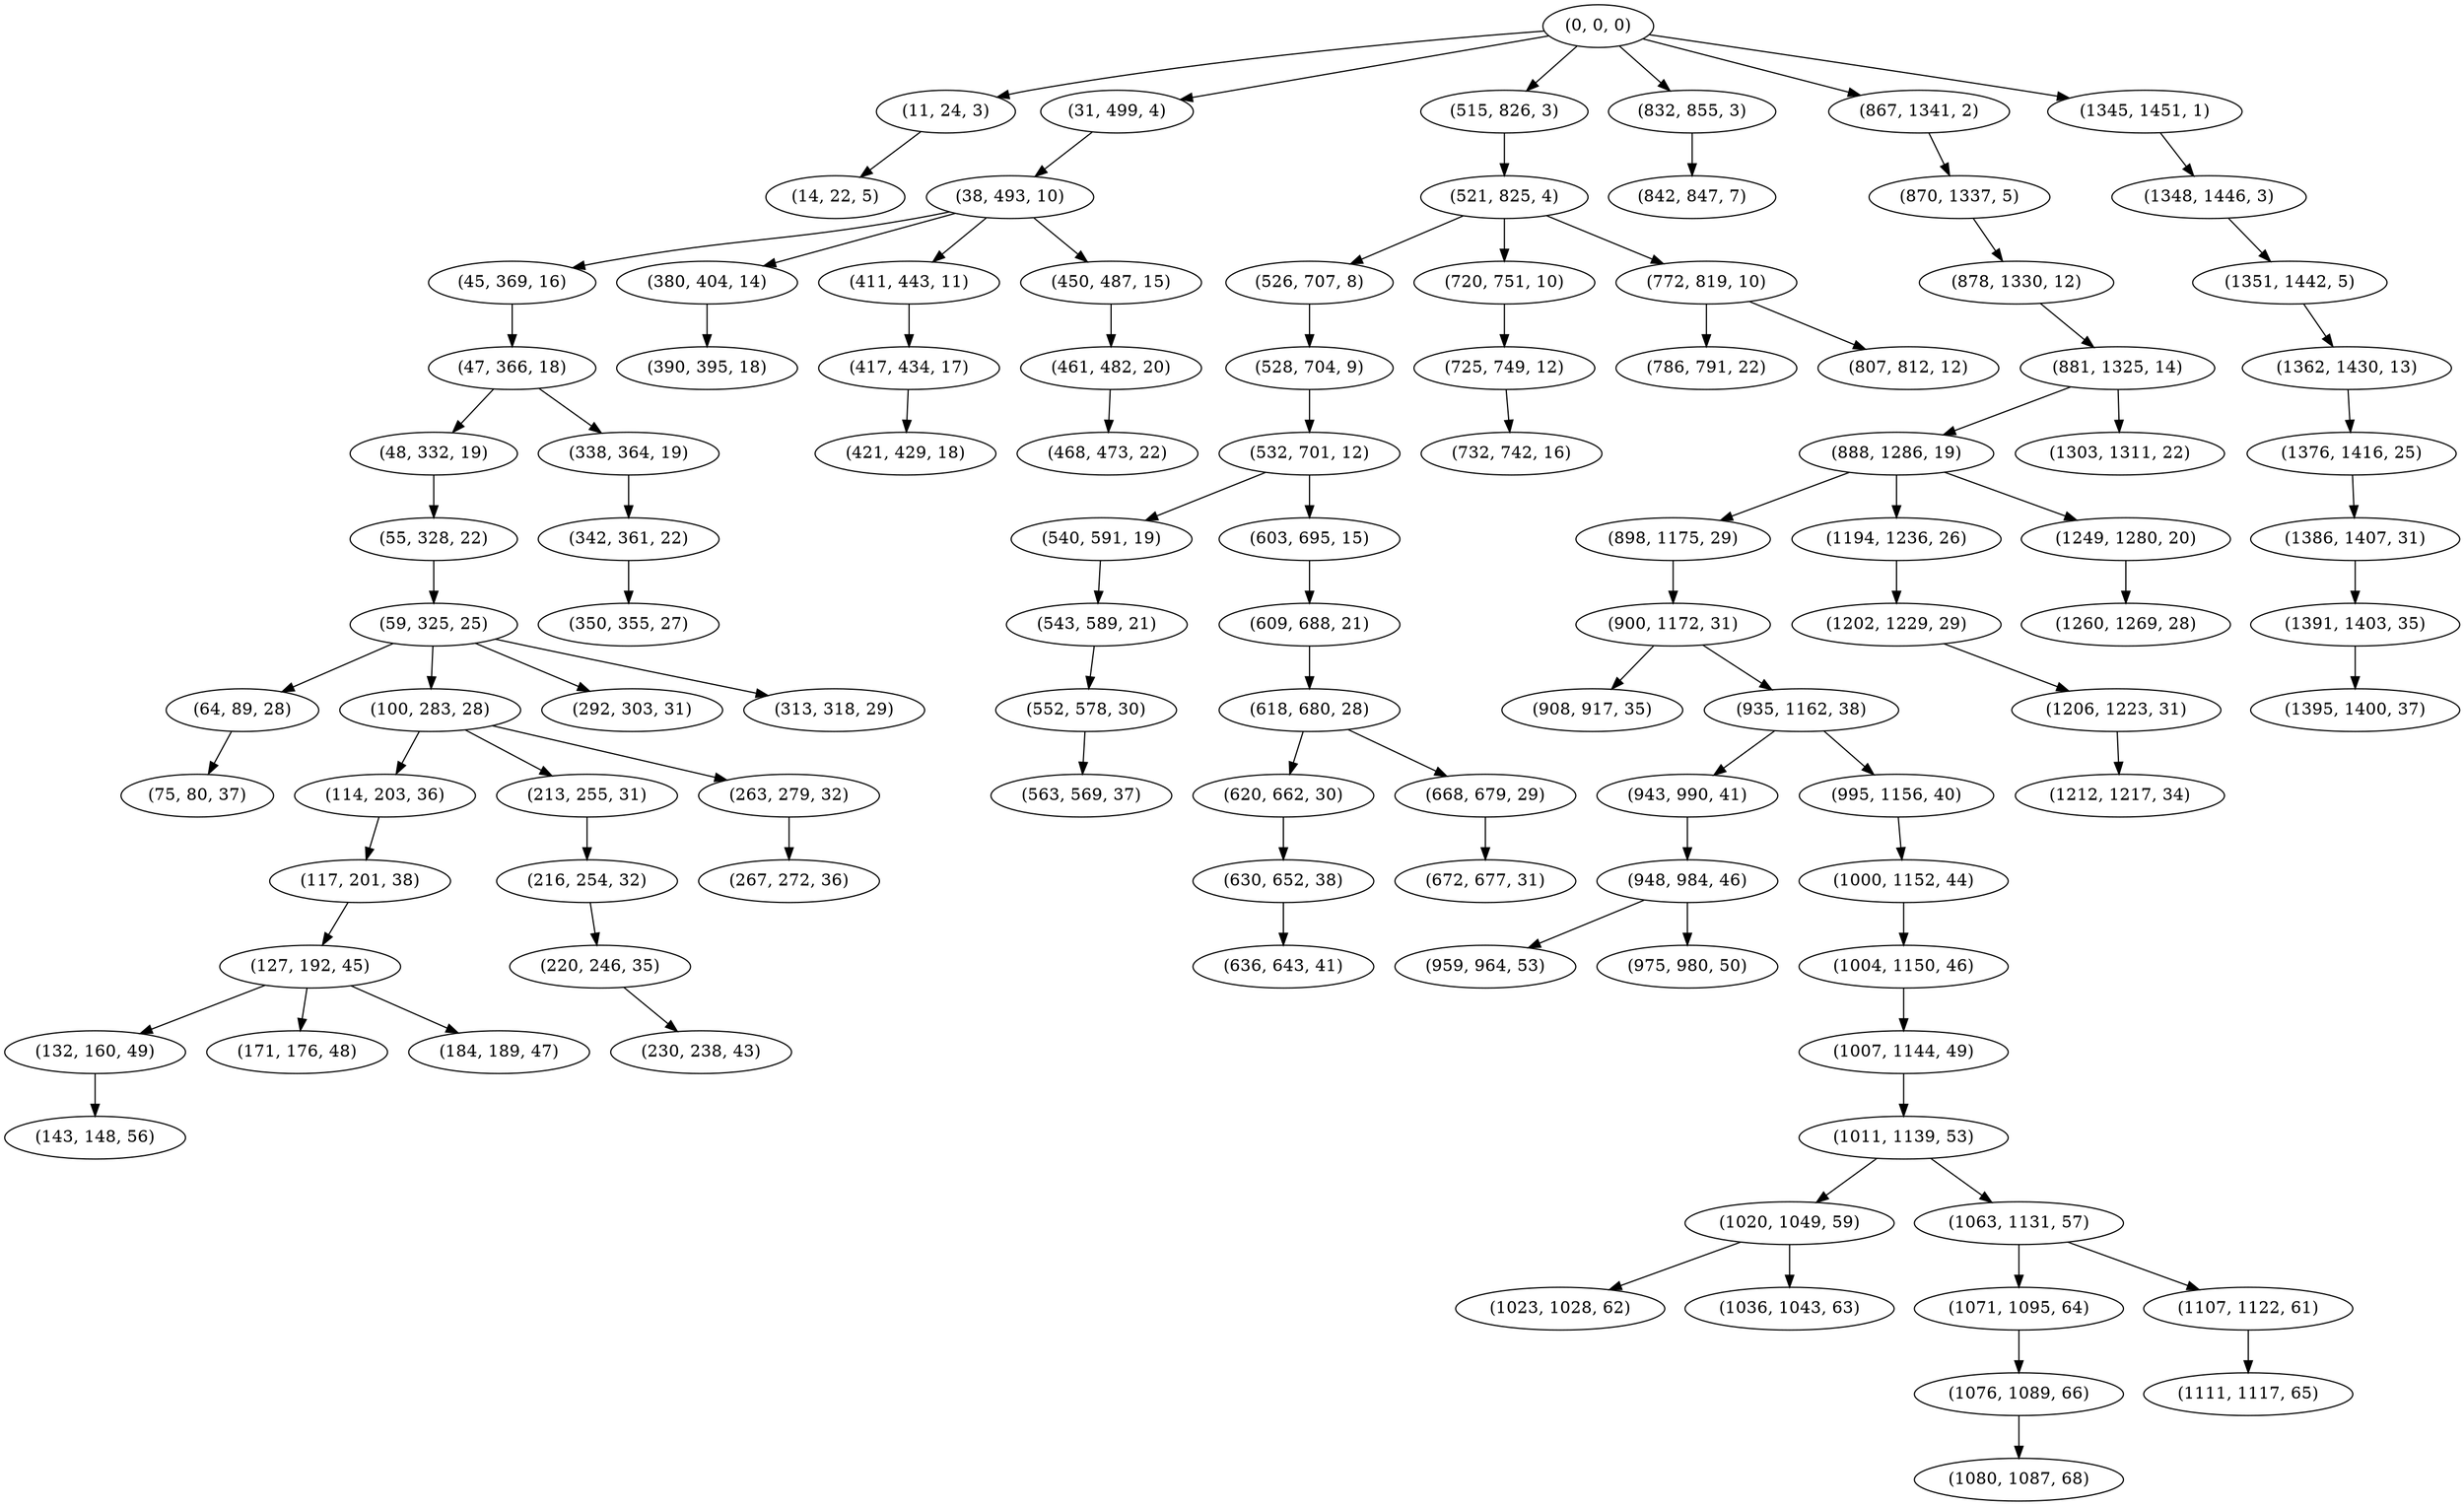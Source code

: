 digraph tree {
    "(0, 0, 0)";
    "(11, 24, 3)";
    "(14, 22, 5)";
    "(31, 499, 4)";
    "(38, 493, 10)";
    "(45, 369, 16)";
    "(47, 366, 18)";
    "(48, 332, 19)";
    "(55, 328, 22)";
    "(59, 325, 25)";
    "(64, 89, 28)";
    "(75, 80, 37)";
    "(100, 283, 28)";
    "(114, 203, 36)";
    "(117, 201, 38)";
    "(127, 192, 45)";
    "(132, 160, 49)";
    "(143, 148, 56)";
    "(171, 176, 48)";
    "(184, 189, 47)";
    "(213, 255, 31)";
    "(216, 254, 32)";
    "(220, 246, 35)";
    "(230, 238, 43)";
    "(263, 279, 32)";
    "(267, 272, 36)";
    "(292, 303, 31)";
    "(313, 318, 29)";
    "(338, 364, 19)";
    "(342, 361, 22)";
    "(350, 355, 27)";
    "(380, 404, 14)";
    "(390, 395, 18)";
    "(411, 443, 11)";
    "(417, 434, 17)";
    "(421, 429, 18)";
    "(450, 487, 15)";
    "(461, 482, 20)";
    "(468, 473, 22)";
    "(515, 826, 3)";
    "(521, 825, 4)";
    "(526, 707, 8)";
    "(528, 704, 9)";
    "(532, 701, 12)";
    "(540, 591, 19)";
    "(543, 589, 21)";
    "(552, 578, 30)";
    "(563, 569, 37)";
    "(603, 695, 15)";
    "(609, 688, 21)";
    "(618, 680, 28)";
    "(620, 662, 30)";
    "(630, 652, 38)";
    "(636, 643, 41)";
    "(668, 679, 29)";
    "(672, 677, 31)";
    "(720, 751, 10)";
    "(725, 749, 12)";
    "(732, 742, 16)";
    "(772, 819, 10)";
    "(786, 791, 22)";
    "(807, 812, 12)";
    "(832, 855, 3)";
    "(842, 847, 7)";
    "(867, 1341, 2)";
    "(870, 1337, 5)";
    "(878, 1330, 12)";
    "(881, 1325, 14)";
    "(888, 1286, 19)";
    "(898, 1175, 29)";
    "(900, 1172, 31)";
    "(908, 917, 35)";
    "(935, 1162, 38)";
    "(943, 990, 41)";
    "(948, 984, 46)";
    "(959, 964, 53)";
    "(975, 980, 50)";
    "(995, 1156, 40)";
    "(1000, 1152, 44)";
    "(1004, 1150, 46)";
    "(1007, 1144, 49)";
    "(1011, 1139, 53)";
    "(1020, 1049, 59)";
    "(1023, 1028, 62)";
    "(1036, 1043, 63)";
    "(1063, 1131, 57)";
    "(1071, 1095, 64)";
    "(1076, 1089, 66)";
    "(1080, 1087, 68)";
    "(1107, 1122, 61)";
    "(1111, 1117, 65)";
    "(1194, 1236, 26)";
    "(1202, 1229, 29)";
    "(1206, 1223, 31)";
    "(1212, 1217, 34)";
    "(1249, 1280, 20)";
    "(1260, 1269, 28)";
    "(1303, 1311, 22)";
    "(1345, 1451, 1)";
    "(1348, 1446, 3)";
    "(1351, 1442, 5)";
    "(1362, 1430, 13)";
    "(1376, 1416, 25)";
    "(1386, 1407, 31)";
    "(1391, 1403, 35)";
    "(1395, 1400, 37)";
    "(0, 0, 0)" -> "(11, 24, 3)";
    "(0, 0, 0)" -> "(31, 499, 4)";
    "(0, 0, 0)" -> "(515, 826, 3)";
    "(0, 0, 0)" -> "(832, 855, 3)";
    "(0, 0, 0)" -> "(867, 1341, 2)";
    "(0, 0, 0)" -> "(1345, 1451, 1)";
    "(11, 24, 3)" -> "(14, 22, 5)";
    "(31, 499, 4)" -> "(38, 493, 10)";
    "(38, 493, 10)" -> "(45, 369, 16)";
    "(38, 493, 10)" -> "(380, 404, 14)";
    "(38, 493, 10)" -> "(411, 443, 11)";
    "(38, 493, 10)" -> "(450, 487, 15)";
    "(45, 369, 16)" -> "(47, 366, 18)";
    "(47, 366, 18)" -> "(48, 332, 19)";
    "(47, 366, 18)" -> "(338, 364, 19)";
    "(48, 332, 19)" -> "(55, 328, 22)";
    "(55, 328, 22)" -> "(59, 325, 25)";
    "(59, 325, 25)" -> "(64, 89, 28)";
    "(59, 325, 25)" -> "(100, 283, 28)";
    "(59, 325, 25)" -> "(292, 303, 31)";
    "(59, 325, 25)" -> "(313, 318, 29)";
    "(64, 89, 28)" -> "(75, 80, 37)";
    "(100, 283, 28)" -> "(114, 203, 36)";
    "(100, 283, 28)" -> "(213, 255, 31)";
    "(100, 283, 28)" -> "(263, 279, 32)";
    "(114, 203, 36)" -> "(117, 201, 38)";
    "(117, 201, 38)" -> "(127, 192, 45)";
    "(127, 192, 45)" -> "(132, 160, 49)";
    "(127, 192, 45)" -> "(171, 176, 48)";
    "(127, 192, 45)" -> "(184, 189, 47)";
    "(132, 160, 49)" -> "(143, 148, 56)";
    "(213, 255, 31)" -> "(216, 254, 32)";
    "(216, 254, 32)" -> "(220, 246, 35)";
    "(220, 246, 35)" -> "(230, 238, 43)";
    "(263, 279, 32)" -> "(267, 272, 36)";
    "(338, 364, 19)" -> "(342, 361, 22)";
    "(342, 361, 22)" -> "(350, 355, 27)";
    "(380, 404, 14)" -> "(390, 395, 18)";
    "(411, 443, 11)" -> "(417, 434, 17)";
    "(417, 434, 17)" -> "(421, 429, 18)";
    "(450, 487, 15)" -> "(461, 482, 20)";
    "(461, 482, 20)" -> "(468, 473, 22)";
    "(515, 826, 3)" -> "(521, 825, 4)";
    "(521, 825, 4)" -> "(526, 707, 8)";
    "(521, 825, 4)" -> "(720, 751, 10)";
    "(521, 825, 4)" -> "(772, 819, 10)";
    "(526, 707, 8)" -> "(528, 704, 9)";
    "(528, 704, 9)" -> "(532, 701, 12)";
    "(532, 701, 12)" -> "(540, 591, 19)";
    "(532, 701, 12)" -> "(603, 695, 15)";
    "(540, 591, 19)" -> "(543, 589, 21)";
    "(543, 589, 21)" -> "(552, 578, 30)";
    "(552, 578, 30)" -> "(563, 569, 37)";
    "(603, 695, 15)" -> "(609, 688, 21)";
    "(609, 688, 21)" -> "(618, 680, 28)";
    "(618, 680, 28)" -> "(620, 662, 30)";
    "(618, 680, 28)" -> "(668, 679, 29)";
    "(620, 662, 30)" -> "(630, 652, 38)";
    "(630, 652, 38)" -> "(636, 643, 41)";
    "(668, 679, 29)" -> "(672, 677, 31)";
    "(720, 751, 10)" -> "(725, 749, 12)";
    "(725, 749, 12)" -> "(732, 742, 16)";
    "(772, 819, 10)" -> "(786, 791, 22)";
    "(772, 819, 10)" -> "(807, 812, 12)";
    "(832, 855, 3)" -> "(842, 847, 7)";
    "(867, 1341, 2)" -> "(870, 1337, 5)";
    "(870, 1337, 5)" -> "(878, 1330, 12)";
    "(878, 1330, 12)" -> "(881, 1325, 14)";
    "(881, 1325, 14)" -> "(888, 1286, 19)";
    "(881, 1325, 14)" -> "(1303, 1311, 22)";
    "(888, 1286, 19)" -> "(898, 1175, 29)";
    "(888, 1286, 19)" -> "(1194, 1236, 26)";
    "(888, 1286, 19)" -> "(1249, 1280, 20)";
    "(898, 1175, 29)" -> "(900, 1172, 31)";
    "(900, 1172, 31)" -> "(908, 917, 35)";
    "(900, 1172, 31)" -> "(935, 1162, 38)";
    "(935, 1162, 38)" -> "(943, 990, 41)";
    "(935, 1162, 38)" -> "(995, 1156, 40)";
    "(943, 990, 41)" -> "(948, 984, 46)";
    "(948, 984, 46)" -> "(959, 964, 53)";
    "(948, 984, 46)" -> "(975, 980, 50)";
    "(995, 1156, 40)" -> "(1000, 1152, 44)";
    "(1000, 1152, 44)" -> "(1004, 1150, 46)";
    "(1004, 1150, 46)" -> "(1007, 1144, 49)";
    "(1007, 1144, 49)" -> "(1011, 1139, 53)";
    "(1011, 1139, 53)" -> "(1020, 1049, 59)";
    "(1011, 1139, 53)" -> "(1063, 1131, 57)";
    "(1020, 1049, 59)" -> "(1023, 1028, 62)";
    "(1020, 1049, 59)" -> "(1036, 1043, 63)";
    "(1063, 1131, 57)" -> "(1071, 1095, 64)";
    "(1063, 1131, 57)" -> "(1107, 1122, 61)";
    "(1071, 1095, 64)" -> "(1076, 1089, 66)";
    "(1076, 1089, 66)" -> "(1080, 1087, 68)";
    "(1107, 1122, 61)" -> "(1111, 1117, 65)";
    "(1194, 1236, 26)" -> "(1202, 1229, 29)";
    "(1202, 1229, 29)" -> "(1206, 1223, 31)";
    "(1206, 1223, 31)" -> "(1212, 1217, 34)";
    "(1249, 1280, 20)" -> "(1260, 1269, 28)";
    "(1345, 1451, 1)" -> "(1348, 1446, 3)";
    "(1348, 1446, 3)" -> "(1351, 1442, 5)";
    "(1351, 1442, 5)" -> "(1362, 1430, 13)";
    "(1362, 1430, 13)" -> "(1376, 1416, 25)";
    "(1376, 1416, 25)" -> "(1386, 1407, 31)";
    "(1386, 1407, 31)" -> "(1391, 1403, 35)";
    "(1391, 1403, 35)" -> "(1395, 1400, 37)";
}
